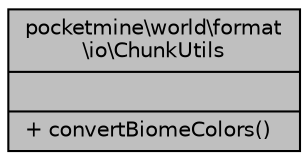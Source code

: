 digraph "pocketmine\world\format\io\ChunkUtils"
{
 // INTERACTIVE_SVG=YES
 // LATEX_PDF_SIZE
  edge [fontname="Helvetica",fontsize="10",labelfontname="Helvetica",labelfontsize="10"];
  node [fontname="Helvetica",fontsize="10",shape=record];
  Node1 [label="{pocketmine\\world\\format\l\\io\\ChunkUtils\n||+ convertBiomeColors()\l}",height=0.2,width=0.4,color="black", fillcolor="grey75", style="filled", fontcolor="black",tooltip=" "];
}
